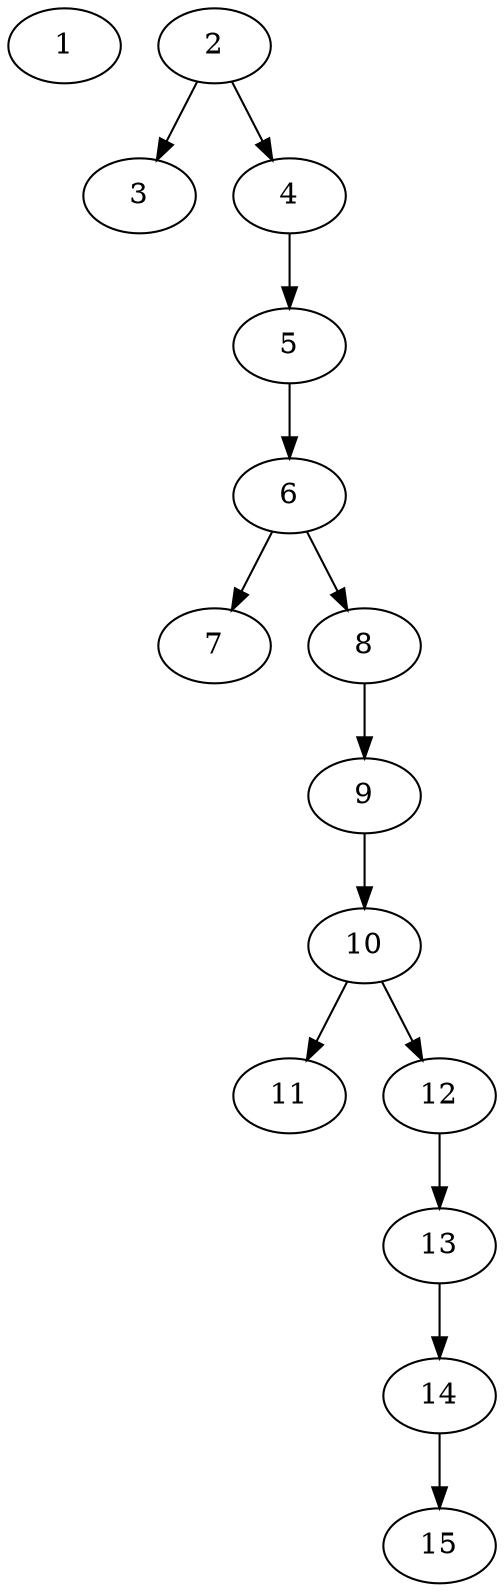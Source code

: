 // DAG (tier=1-easy, mode=compute, n=15, ccr=0.281, fat=0.389, density=0.270, regular=0.712, jump=0.069, mindata=262144, maxdata=2097152)
// DAG automatically generated by daggen at Sun Aug 24 16:33:32 2025
// /home/ermia/Project/Environments/daggen/bin/daggen --dot --ccr 0.281 --fat 0.389 --regular 0.712 --density 0.270 --jump 0.069 --mindata 262144 --maxdata 2097152 -n 15 
digraph G {
  1 [size="2356348796184156", alpha="0.17", expect_size="1178174398092078"]
  2 [size="17675996725863380", alpha="0.13", expect_size="8837998362931690"]
  2 -> 3 [size ="24874605084672"]
  2 -> 4 [size ="24874605084672"]
  3 [size="77300065479163904", alpha="0.00", expect_size="38650032739581952"]
  4 [size="1070597447840657", alpha="0.15", expect_size="535298723920328"]
  4 -> 5 [size ="16962470019072"]
  5 [size="889202074439160", alpha="0.07", expect_size="444601037219580"]
  5 -> 6 [size ="584652423168"]
  6 [size="2337302235907620864", alpha="0.18", expect_size="1168651117953810432"]
  6 -> 7 [size ="14089640214528"]
  6 -> 8 [size ="14089640214528"]
  7 [size="2526124743589888000", alpha="0.03", expect_size="1263062371794944000"]
  8 [size="46983660740923296", alpha="0.04", expect_size="23491830370461648"]
  8 -> 9 [size ="23817145548800"]
  9 [size="3808109264896000000", alpha="0.11", expect_size="1904054632448000000"]
  9 -> 10 [size ="19508756480000"]
  10 [size="46825498607571816", alpha="0.17", expect_size="23412749303785908"]
  10 -> 11 [size ="21340828467200"]
  10 -> 12 [size ="21340828467200"]
  11 [size="793232624759722", alpha="0.09", expect_size="396616312379861"]
  12 [size="122172991081073", alpha="0.08", expect_size="61086495540536"]
  12 -> 13 [size ="8506459553792"]
  13 [size="280746078541112", alpha="0.06", expect_size="140373039270556"]
  13 -> 14 [size ="20205673644032"]
  14 [size="33520284483108320", alpha="0.10", expect_size="16760142241554160"]
  14 -> 15 [size ="28154047496192"]
  15 [size="43842815999940", alpha="0.17", expect_size="21921407999970"]
}